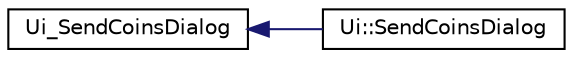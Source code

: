 digraph "Graphical Class Hierarchy"
{
 // LATEX_PDF_SIZE
  edge [fontname="Helvetica",fontsize="10",labelfontname="Helvetica",labelfontsize="10"];
  node [fontname="Helvetica",fontsize="10",shape=record];
  rankdir="LR";
  Node0 [label="Ui_SendCoinsDialog",height=0.2,width=0.4,color="black", fillcolor="white", style="filled",URL="$class_ui___send_coins_dialog.html",tooltip=" "];
  Node0 -> Node1 [dir="back",color="midnightblue",fontsize="10",style="solid",fontname="Helvetica"];
  Node1 [label="Ui::SendCoinsDialog",height=0.2,width=0.4,color="black", fillcolor="white", style="filled",URL="$class_ui_1_1_send_coins_dialog.html",tooltip=" "];
}
